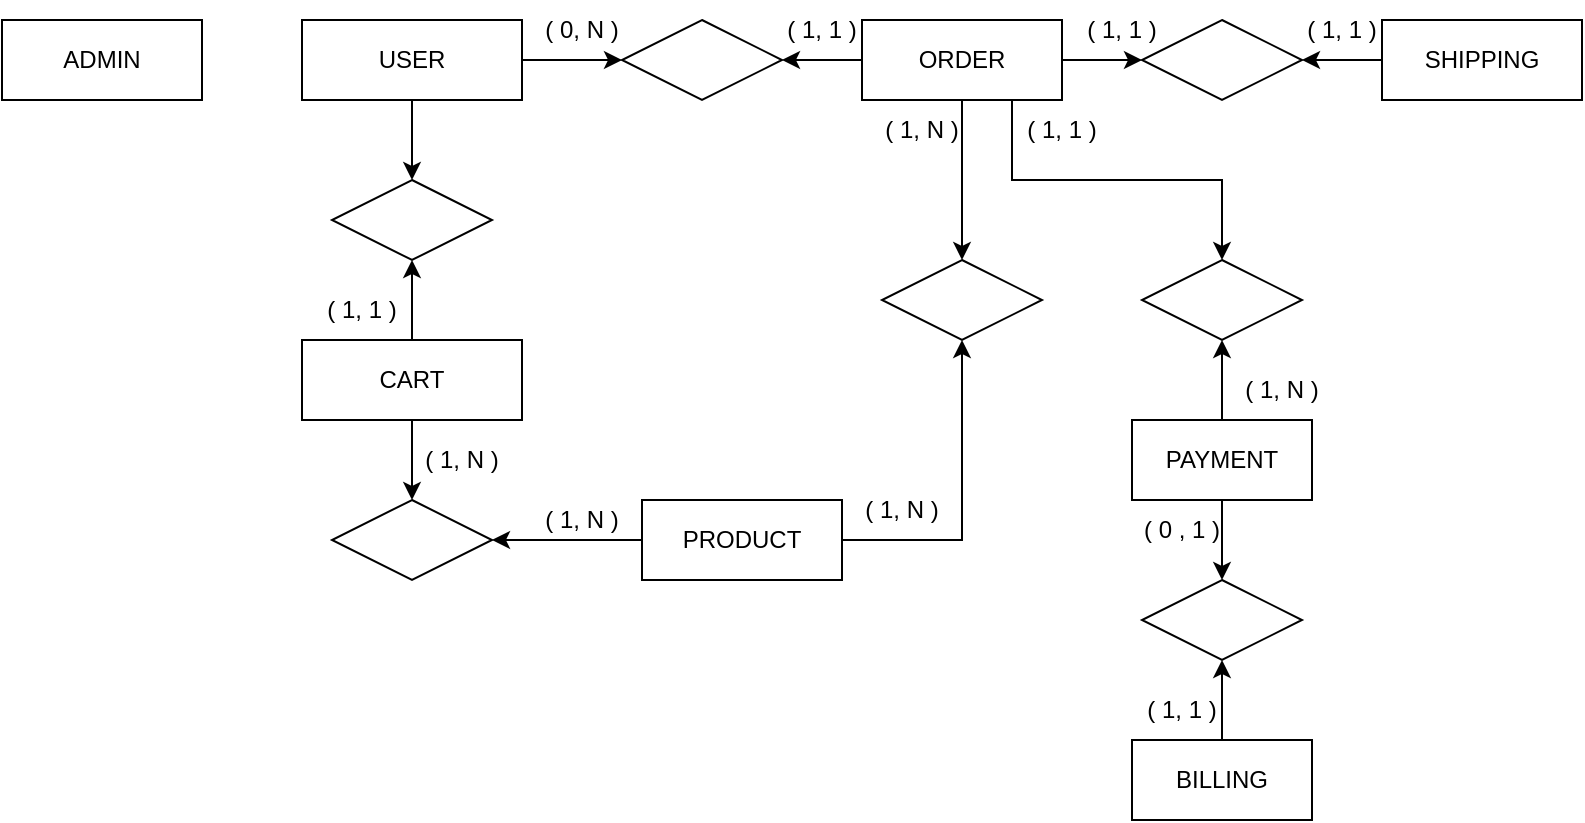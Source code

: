 <mxfile version="18.0.3" type="device"><diagram id="nm--eAEogg27VuzhffeC" name="Pagina-1"><mxGraphModel dx="706" dy="470" grid="1" gridSize="10" guides="1" tooltips="1" connect="1" arrows="1" fold="1" page="1" pageScale="1" pageWidth="827" pageHeight="1169" math="0" shadow="0"><root><mxCell id="0"/><mxCell id="1" parent="0"/><mxCell id="01-C69rvzB59BVWzKpKf-1" style="edgeStyle=orthogonalEdgeStyle;rounded=0;orthogonalLoop=1;jettySize=auto;html=1;exitX=1;exitY=0.5;exitDx=0;exitDy=0;entryX=0;entryY=0.5;entryDx=0;entryDy=0;" parent="1" source="01-C69rvzB59BVWzKpKf-3" target="01-C69rvzB59BVWzKpKf-5" edge="1"><mxGeometry relative="1" as="geometry"/></mxCell><mxCell id="01-C69rvzB59BVWzKpKf-2" style="edgeStyle=orthogonalEdgeStyle;rounded=0;orthogonalLoop=1;jettySize=auto;html=1;exitX=0.5;exitY=1;exitDx=0;exitDy=0;entryX=0.5;entryY=0;entryDx=0;entryDy=0;" parent="1" source="01-C69rvzB59BVWzKpKf-3" target="01-C69rvzB59BVWzKpKf-11" edge="1"><mxGeometry relative="1" as="geometry"/></mxCell><mxCell id="01-C69rvzB59BVWzKpKf-3" value="USER" style="rounded=0;whiteSpace=wrap;html=1;" parent="1" vertex="1"><mxGeometry x="180" y="40" width="110" height="40" as="geometry"/></mxCell><mxCell id="01-C69rvzB59BVWzKpKf-4" value="ADMIN" style="rounded=0;whiteSpace=wrap;html=1;" parent="1" vertex="1"><mxGeometry x="30" y="40" width="100" height="40" as="geometry"/></mxCell><mxCell id="01-C69rvzB59BVWzKpKf-5" value="" style="rhombus;whiteSpace=wrap;html=1;" parent="1" vertex="1"><mxGeometry x="340" y="40" width="80" height="40" as="geometry"/></mxCell><mxCell id="01-C69rvzB59BVWzKpKf-6" style="edgeStyle=orthogonalEdgeStyle;rounded=0;orthogonalLoop=1;jettySize=auto;html=1;exitX=0;exitY=0.5;exitDx=0;exitDy=0;entryX=1;entryY=0.5;entryDx=0;entryDy=0;" parent="1" source="01-C69rvzB59BVWzKpKf-10" target="01-C69rvzB59BVWzKpKf-5" edge="1"><mxGeometry relative="1" as="geometry"/></mxCell><mxCell id="01-C69rvzB59BVWzKpKf-7" style="edgeStyle=orthogonalEdgeStyle;rounded=0;orthogonalLoop=1;jettySize=auto;html=1;exitX=0.5;exitY=1;exitDx=0;exitDy=0;entryX=0.5;entryY=0;entryDx=0;entryDy=0;" parent="1" source="01-C69rvzB59BVWzKpKf-10" target="01-C69rvzB59BVWzKpKf-19" edge="1"><mxGeometry relative="1" as="geometry"/></mxCell><mxCell id="01-C69rvzB59BVWzKpKf-8" style="edgeStyle=orthogonalEdgeStyle;rounded=0;orthogonalLoop=1;jettySize=auto;html=1;exitX=1;exitY=0.5;exitDx=0;exitDy=0;entryX=0;entryY=0.5;entryDx=0;entryDy=0;" parent="1" source="01-C69rvzB59BVWzKpKf-10" target="01-C69rvzB59BVWzKpKf-22" edge="1"><mxGeometry relative="1" as="geometry"/></mxCell><mxCell id="01-C69rvzB59BVWzKpKf-9" style="edgeStyle=orthogonalEdgeStyle;rounded=0;orthogonalLoop=1;jettySize=auto;html=1;exitX=0.75;exitY=1;exitDx=0;exitDy=0;entryX=0.5;entryY=0;entryDx=0;entryDy=0;" parent="1" source="01-C69rvzB59BVWzKpKf-10" target="01-C69rvzB59BVWzKpKf-23" edge="1"><mxGeometry relative="1" as="geometry"/></mxCell><mxCell id="01-C69rvzB59BVWzKpKf-10" value="ORDER" style="rounded=0;whiteSpace=wrap;html=1;" parent="1" vertex="1"><mxGeometry x="460" y="40" width="100" height="40" as="geometry"/></mxCell><mxCell id="01-C69rvzB59BVWzKpKf-11" value="" style="rhombus;whiteSpace=wrap;html=1;" parent="1" vertex="1"><mxGeometry x="195" y="120" width="80" height="40" as="geometry"/></mxCell><mxCell id="01-C69rvzB59BVWzKpKf-12" style="edgeStyle=orthogonalEdgeStyle;rounded=0;orthogonalLoop=1;jettySize=auto;html=1;exitX=0.5;exitY=0;exitDx=0;exitDy=0;entryX=0.5;entryY=1;entryDx=0;entryDy=0;" parent="1" source="01-C69rvzB59BVWzKpKf-14" target="01-C69rvzB59BVWzKpKf-11" edge="1"><mxGeometry relative="1" as="geometry"/></mxCell><mxCell id="01-C69rvzB59BVWzKpKf-13" style="edgeStyle=orthogonalEdgeStyle;rounded=0;orthogonalLoop=1;jettySize=auto;html=1;exitX=0.5;exitY=1;exitDx=0;exitDy=0;entryX=0.5;entryY=0;entryDx=0;entryDy=0;" parent="1" source="01-C69rvzB59BVWzKpKf-14" target="01-C69rvzB59BVWzKpKf-18" edge="1"><mxGeometry relative="1" as="geometry"/></mxCell><mxCell id="01-C69rvzB59BVWzKpKf-14" value="CART" style="rounded=0;whiteSpace=wrap;html=1;" parent="1" vertex="1"><mxGeometry x="180" y="200" width="110" height="40" as="geometry"/></mxCell><mxCell id="01-C69rvzB59BVWzKpKf-15" style="edgeStyle=orthogonalEdgeStyle;rounded=0;orthogonalLoop=1;jettySize=auto;html=1;exitX=0;exitY=0.5;exitDx=0;exitDy=0;entryX=1;entryY=0.5;entryDx=0;entryDy=0;" parent="1" source="01-C69rvzB59BVWzKpKf-17" target="01-C69rvzB59BVWzKpKf-18" edge="1"><mxGeometry relative="1" as="geometry"/></mxCell><mxCell id="01-C69rvzB59BVWzKpKf-16" style="edgeStyle=orthogonalEdgeStyle;rounded=0;orthogonalLoop=1;jettySize=auto;html=1;exitX=1;exitY=0.5;exitDx=0;exitDy=0;entryX=0.5;entryY=1;entryDx=0;entryDy=0;" parent="1" source="01-C69rvzB59BVWzKpKf-17" target="01-C69rvzB59BVWzKpKf-19" edge="1"><mxGeometry relative="1" as="geometry"/></mxCell><mxCell id="01-C69rvzB59BVWzKpKf-17" value="PRODUCT" style="rounded=0;whiteSpace=wrap;html=1;" parent="1" vertex="1"><mxGeometry x="350" y="280" width="100" height="40" as="geometry"/></mxCell><mxCell id="01-C69rvzB59BVWzKpKf-18" value="" style="rhombus;whiteSpace=wrap;html=1;" parent="1" vertex="1"><mxGeometry x="195" y="280" width="80" height="40" as="geometry"/></mxCell><mxCell id="01-C69rvzB59BVWzKpKf-19" value="" style="rhombus;whiteSpace=wrap;html=1;" parent="1" vertex="1"><mxGeometry x="470" y="160" width="80" height="40" as="geometry"/></mxCell><mxCell id="01-C69rvzB59BVWzKpKf-20" style="edgeStyle=orthogonalEdgeStyle;rounded=0;orthogonalLoop=1;jettySize=auto;html=1;exitX=0;exitY=0.5;exitDx=0;exitDy=0;entryX=1;entryY=0.5;entryDx=0;entryDy=0;" parent="1" source="01-C69rvzB59BVWzKpKf-21" target="01-C69rvzB59BVWzKpKf-22" edge="1"><mxGeometry relative="1" as="geometry"/></mxCell><mxCell id="01-C69rvzB59BVWzKpKf-21" value="SHIPPING" style="rounded=0;whiteSpace=wrap;html=1;" parent="1" vertex="1"><mxGeometry x="720" y="40" width="100" height="40" as="geometry"/></mxCell><mxCell id="01-C69rvzB59BVWzKpKf-22" value="" style="rhombus;whiteSpace=wrap;html=1;" parent="1" vertex="1"><mxGeometry x="600" y="40" width="80" height="40" as="geometry"/></mxCell><mxCell id="01-C69rvzB59BVWzKpKf-23" value="" style="rhombus;whiteSpace=wrap;html=1;" parent="1" vertex="1"><mxGeometry x="600" y="160" width="80" height="40" as="geometry"/></mxCell><mxCell id="01-C69rvzB59BVWzKpKf-24" style="edgeStyle=orthogonalEdgeStyle;rounded=0;orthogonalLoop=1;jettySize=auto;html=1;exitX=0.5;exitY=0;exitDx=0;exitDy=0;entryX=0.5;entryY=1;entryDx=0;entryDy=0;" parent="1" source="01-C69rvzB59BVWzKpKf-26" target="01-C69rvzB59BVWzKpKf-23" edge="1"><mxGeometry relative="1" as="geometry"/></mxCell><mxCell id="01-C69rvzB59BVWzKpKf-25" style="edgeStyle=orthogonalEdgeStyle;rounded=0;orthogonalLoop=1;jettySize=auto;html=1;exitX=0.5;exitY=1;exitDx=0;exitDy=0;entryX=0.5;entryY=0;entryDx=0;entryDy=0;" parent="1" source="01-C69rvzB59BVWzKpKf-26" target="01-C69rvzB59BVWzKpKf-27" edge="1"><mxGeometry relative="1" as="geometry"/></mxCell><mxCell id="01-C69rvzB59BVWzKpKf-26" value="PAYMENT" style="rounded=0;whiteSpace=wrap;html=1;" parent="1" vertex="1"><mxGeometry x="595" y="240" width="90" height="40" as="geometry"/></mxCell><mxCell id="01-C69rvzB59BVWzKpKf-27" value="" style="rhombus;whiteSpace=wrap;html=1;" parent="1" vertex="1"><mxGeometry x="600" y="320" width="80" height="40" as="geometry"/></mxCell><mxCell id="01-C69rvzB59BVWzKpKf-28" style="edgeStyle=orthogonalEdgeStyle;rounded=0;orthogonalLoop=1;jettySize=auto;html=1;exitX=0.5;exitY=0;exitDx=0;exitDy=0;entryX=0.5;entryY=1;entryDx=0;entryDy=0;" parent="1" source="01-C69rvzB59BVWzKpKf-29" target="01-C69rvzB59BVWzKpKf-27" edge="1"><mxGeometry relative="1" as="geometry"/></mxCell><mxCell id="01-C69rvzB59BVWzKpKf-29" value="BILLING" style="rounded=0;whiteSpace=wrap;html=1;" parent="1" vertex="1"><mxGeometry x="595" y="400" width="90" height="40" as="geometry"/></mxCell><mxCell id="01-C69rvzB59BVWzKpKf-30" value="( 0, N )" style="text;html=1;strokeColor=none;fillColor=none;align=center;verticalAlign=middle;whiteSpace=wrap;rounded=0;" parent="1" vertex="1"><mxGeometry x="290" y="30" width="60" height="30" as="geometry"/></mxCell><mxCell id="01-C69rvzB59BVWzKpKf-31" value="( 1, 1 )" style="text;html=1;strokeColor=none;fillColor=none;align=center;verticalAlign=middle;whiteSpace=wrap;rounded=0;" parent="1" vertex="1"><mxGeometry x="410" y="30" width="60" height="30" as="geometry"/></mxCell><mxCell id="01-C69rvzB59BVWzKpKf-33" value="( 1, 1 )" style="text;html=1;strokeColor=none;fillColor=none;align=center;verticalAlign=middle;whiteSpace=wrap;rounded=0;" parent="1" vertex="1"><mxGeometry x="180" y="170" width="60" height="30" as="geometry"/></mxCell><mxCell id="01-C69rvzB59BVWzKpKf-34" value="( 1, N )" style="text;html=1;strokeColor=none;fillColor=none;align=center;verticalAlign=middle;whiteSpace=wrap;rounded=0;" parent="1" vertex="1"><mxGeometry x="230" y="245" width="60" height="30" as="geometry"/></mxCell><mxCell id="01-C69rvzB59BVWzKpKf-35" value="( 1, N )" style="text;html=1;strokeColor=none;fillColor=none;align=center;verticalAlign=middle;whiteSpace=wrap;rounded=0;" parent="1" vertex="1"><mxGeometry x="290" y="275" width="60" height="30" as="geometry"/></mxCell><mxCell id="01-C69rvzB59BVWzKpKf-36" value="( 1, N )" style="text;html=1;strokeColor=none;fillColor=none;align=center;verticalAlign=middle;whiteSpace=wrap;rounded=0;" parent="1" vertex="1"><mxGeometry x="450" y="270" width="60" height="30" as="geometry"/></mxCell><mxCell id="01-C69rvzB59BVWzKpKf-38" value="( 1, 1 )" style="text;html=1;strokeColor=none;fillColor=none;align=center;verticalAlign=middle;whiteSpace=wrap;rounded=0;" parent="1" vertex="1"><mxGeometry x="560" y="30" width="60" height="30" as="geometry"/></mxCell><mxCell id="01-C69rvzB59BVWzKpKf-39" value="( 1, 1 )" style="text;html=1;strokeColor=none;fillColor=none;align=center;verticalAlign=middle;whiteSpace=wrap;rounded=0;" parent="1" vertex="1"><mxGeometry x="670" y="30" width="60" height="30" as="geometry"/></mxCell><mxCell id="01-C69rvzB59BVWzKpKf-40" value="( 1, 1 )" style="text;html=1;strokeColor=none;fillColor=none;align=center;verticalAlign=middle;whiteSpace=wrap;rounded=0;" parent="1" vertex="1"><mxGeometry x="530" y="80" width="60" height="30" as="geometry"/></mxCell><mxCell id="01-C69rvzB59BVWzKpKf-41" value="( 1, N )" style="text;html=1;strokeColor=none;fillColor=none;align=center;verticalAlign=middle;whiteSpace=wrap;rounded=0;" parent="1" vertex="1"><mxGeometry x="640" y="210" width="60" height="30" as="geometry"/></mxCell><mxCell id="01-C69rvzB59BVWzKpKf-42" value="( 0 , 1 )" style="text;html=1;strokeColor=none;fillColor=none;align=center;verticalAlign=middle;whiteSpace=wrap;rounded=0;" parent="1" vertex="1"><mxGeometry x="590" y="280" width="60" height="30" as="geometry"/></mxCell><mxCell id="01-C69rvzB59BVWzKpKf-43" value="( 1, 1 )" style="text;html=1;strokeColor=none;fillColor=none;align=center;verticalAlign=middle;whiteSpace=wrap;rounded=0;" parent="1" vertex="1"><mxGeometry x="590" y="370" width="60" height="30" as="geometry"/></mxCell><mxCell id="8yEnekmoAi-Adb0TqFNP-1" value="( 1, N )" style="text;html=1;strokeColor=none;fillColor=none;align=center;verticalAlign=middle;whiteSpace=wrap;rounded=0;" vertex="1" parent="1"><mxGeometry x="460" y="80" width="60" height="30" as="geometry"/></mxCell></root></mxGraphModel></diagram></mxfile>
